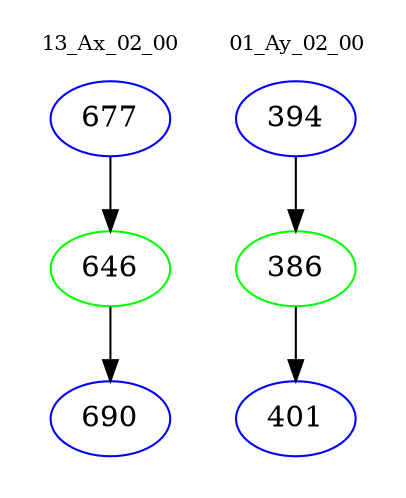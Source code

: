 digraph{
subgraph cluster_0 {
color = white
label = "13_Ax_02_00";
fontsize=10;
T0_677 [label="677", color="blue"]
T0_677 -> T0_646 [color="black"]
T0_646 [label="646", color="green"]
T0_646 -> T0_690 [color="black"]
T0_690 [label="690", color="blue"]
}
subgraph cluster_1 {
color = white
label = "01_Ay_02_00";
fontsize=10;
T1_394 [label="394", color="blue"]
T1_394 -> T1_386 [color="black"]
T1_386 [label="386", color="green"]
T1_386 -> T1_401 [color="black"]
T1_401 [label="401", color="blue"]
}
}
